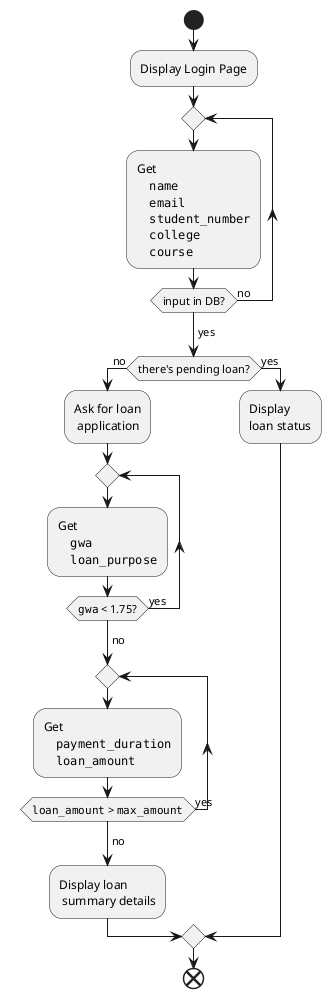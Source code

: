 @startuml
START
:Display Login Page;
repeat
    :Get
        ""name""
        ""email""
        ""student_number""
        ""college""
        ""course"";
repeat while (input in DB?) is (no)
-> yes;

if (there's pending loan?) then (no)
    :Ask for loan\n application;
    repeat
    :Get
        ""gwa""
        ""loan_purpose"";
    repeat while (""gwa"" < 1.75?) is (yes)
    -> no;
    repeat
    :Get
        ""payment_duration""
        ""loan_amount"";
    repeat while (""loan_amount"" > ""max_amount"") is (yes)
    -> no;
    :Display loan\n summary details;
else (yes)
    :Display\nloan status;
endif
END
@enduml